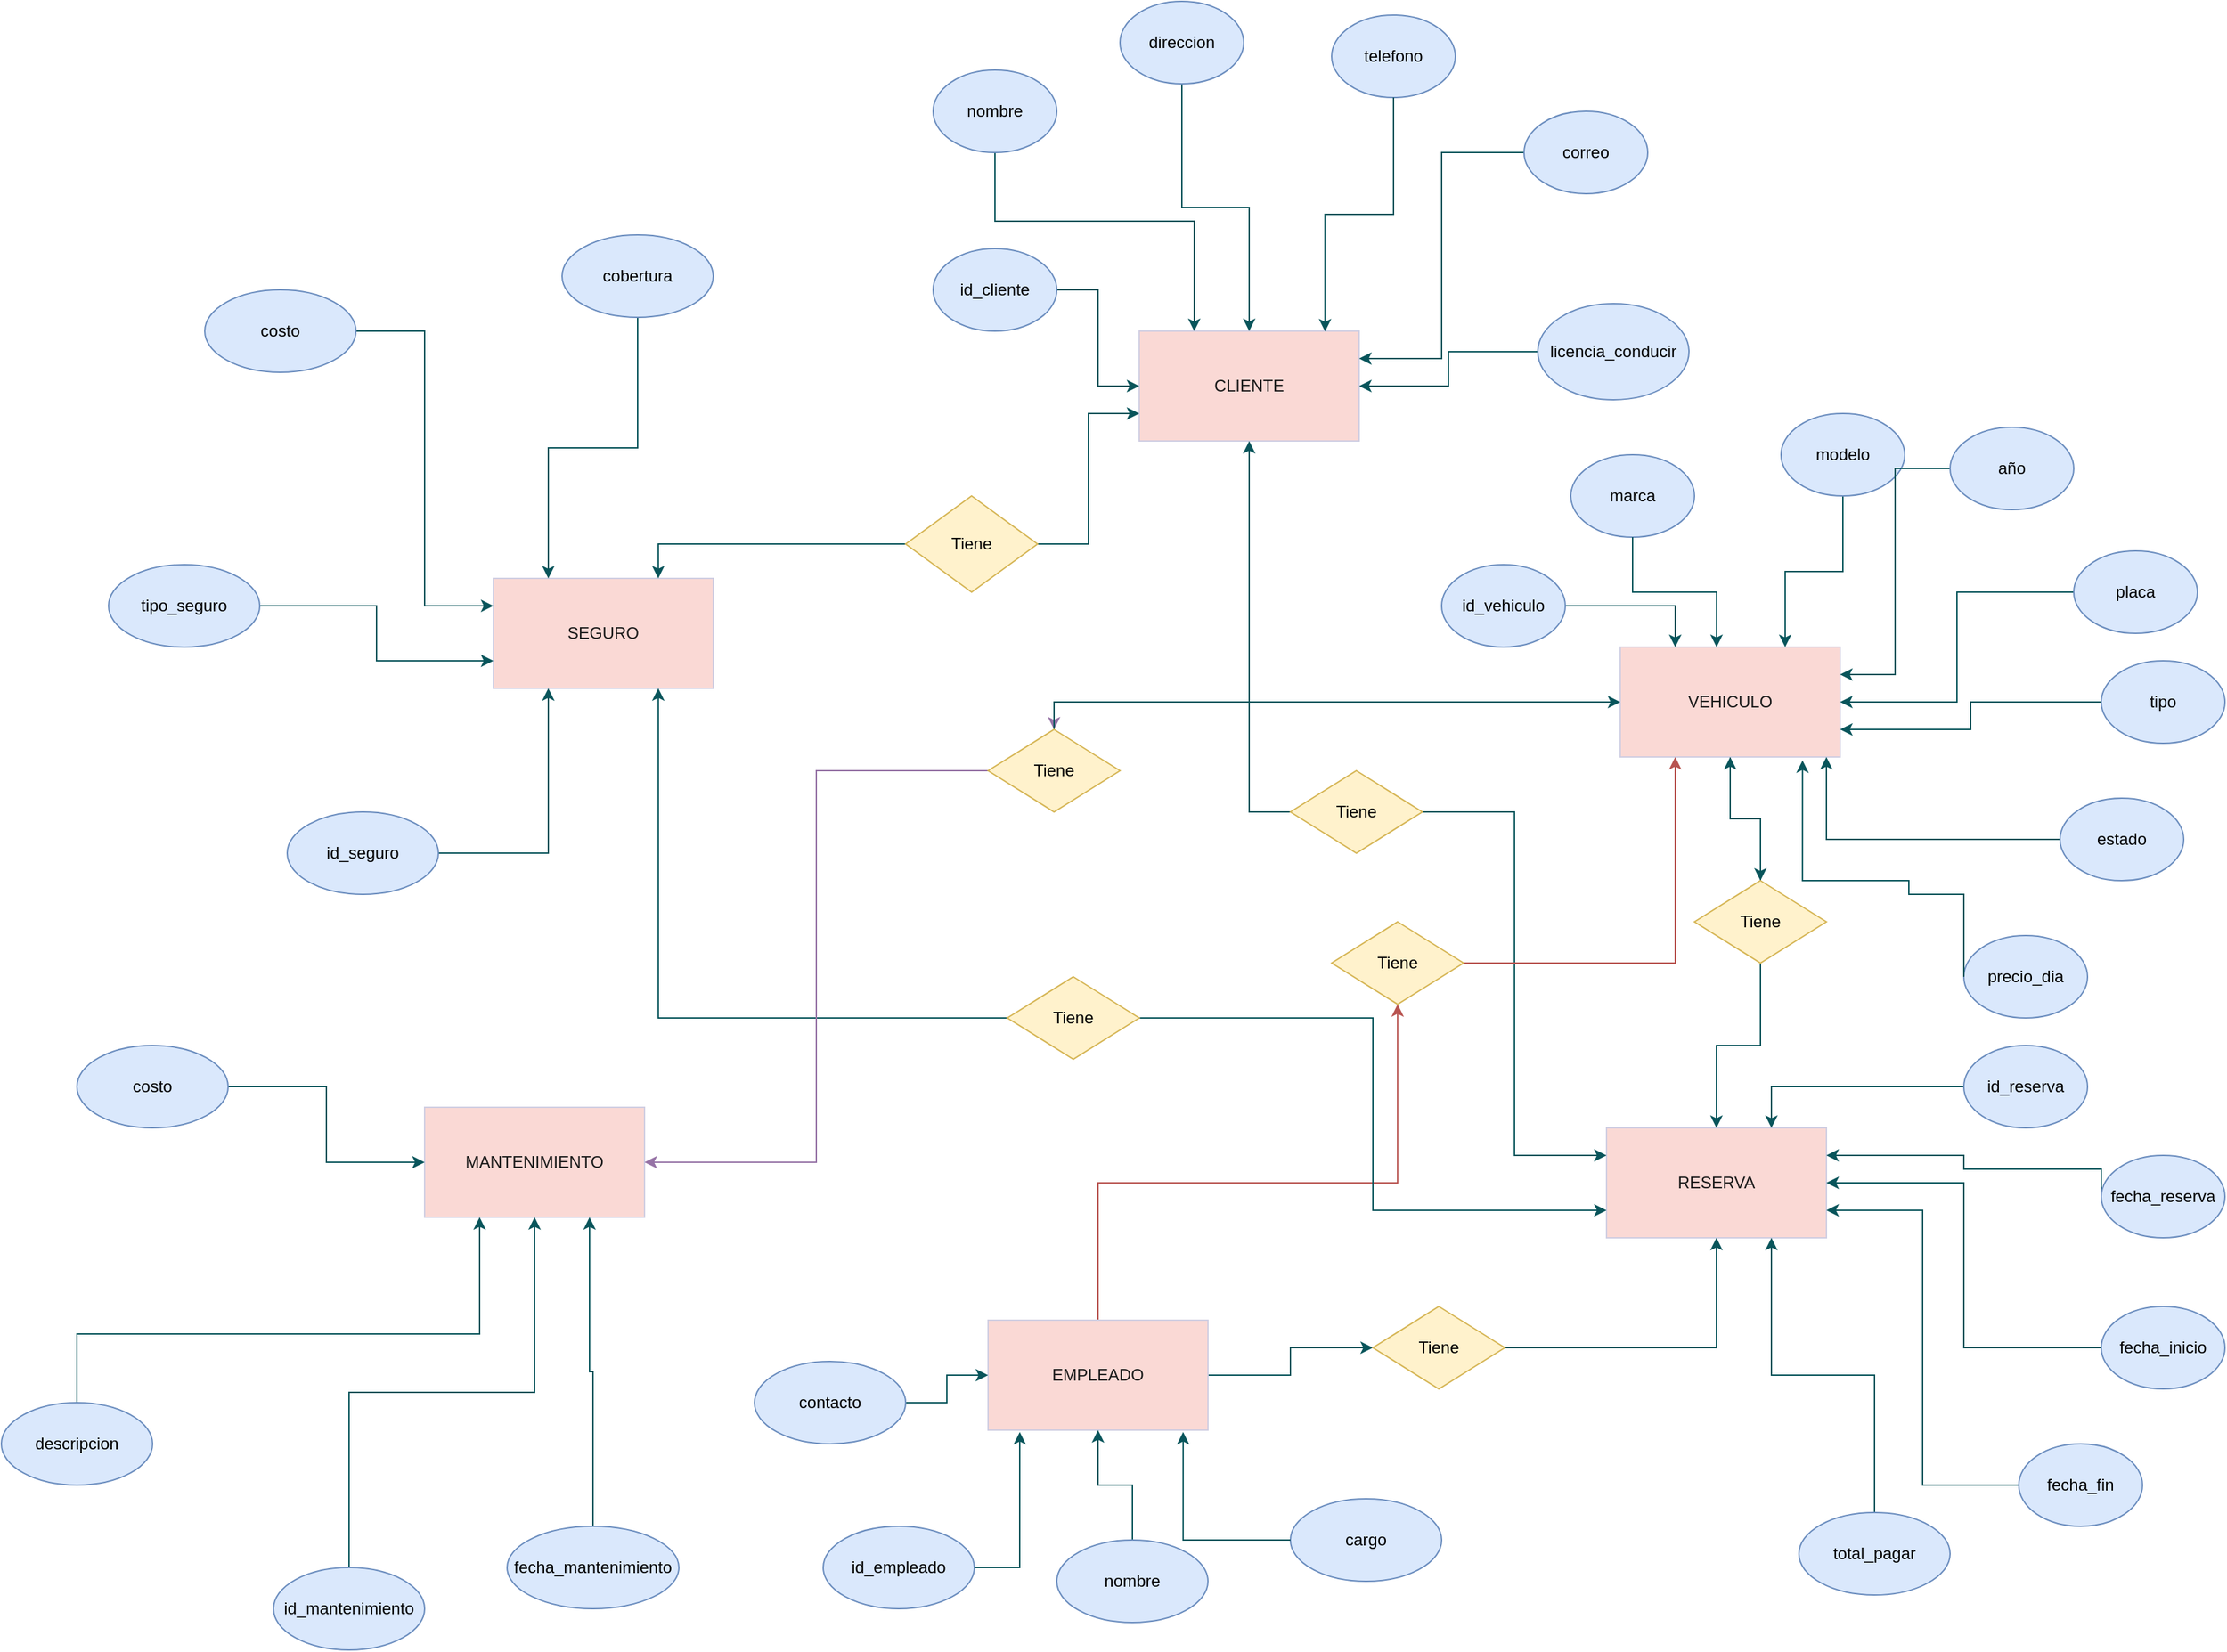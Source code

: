 <mxfile version="28.2.8">
  <diagram name="Página-1" id="NxoZzgf2sWFwEmWWfBLG">
    <mxGraphModel dx="2040" dy="1967" grid="1" gridSize="10" guides="1" tooltips="1" connect="1" arrows="1" fold="1" page="1" pageScale="1" pageWidth="827" pageHeight="1169" math="0" shadow="0">
      <root>
        <mxCell id="0" />
        <mxCell id="1" parent="0" />
        <mxCell id="XtaHxu_qQhTUL05wb6LT-1" value="SEGURO" style="rounded=0;whiteSpace=wrap;html=1;fillColor=#FAD9D5;strokeColor=#D0CEE2;labelBackgroundColor=none;fontColor=#1A1A1A;" parent="1" vertex="1">
          <mxGeometry x="-110" y="160" width="160" height="80" as="geometry" />
        </mxCell>
        <mxCell id="XtaHxu_qQhTUL05wb6LT-2" value="CLIENTE" style="rounded=0;whiteSpace=wrap;html=1;fillColor=#FAD9D5;strokeColor=#D0CEE2;labelBackgroundColor=none;fontColor=#1A1A1A;" parent="1" vertex="1">
          <mxGeometry x="360" y="-20" width="160" height="80" as="geometry" />
        </mxCell>
        <mxCell id="XtaHxu_qQhTUL05wb6LT-3" value="RESERVA" style="rounded=0;whiteSpace=wrap;html=1;fillColor=#FAD9D5;strokeColor=#D0CEE2;labelBackgroundColor=none;fontColor=#1A1A1A;" parent="1" vertex="1">
          <mxGeometry x="700" y="560" width="160" height="80" as="geometry" />
        </mxCell>
        <mxCell id="XtaHxu_qQhTUL05wb6LT-14" style="edgeStyle=orthogonalEdgeStyle;rounded=0;orthogonalLoop=1;jettySize=auto;html=1;entryX=0.5;entryY=0;entryDx=0;entryDy=0;strokeColor=#09555B;fontColor=#1A1A1A;" parent="1" source="XtaHxu_qQhTUL05wb6LT-4" target="XtaHxu_qQhTUL05wb6LT-13" edge="1">
          <mxGeometry relative="1" as="geometry" />
        </mxCell>
        <mxCell id="XtaHxu_qQhTUL05wb6LT-17" style="edgeStyle=orthogonalEdgeStyle;rounded=0;orthogonalLoop=1;jettySize=auto;html=1;entryX=0.5;entryY=0;entryDx=0;entryDy=0;strokeColor=#9673a6;fontColor=#1A1A1A;fillColor=#e1d5e7;" parent="1" source="XtaHxu_qQhTUL05wb6LT-4" target="XtaHxu_qQhTUL05wb6LT-16" edge="1">
          <mxGeometry relative="1" as="geometry" />
        </mxCell>
        <mxCell id="XtaHxu_qQhTUL05wb6LT-4" value="VEHICULO" style="rounded=0;whiteSpace=wrap;html=1;fillColor=#FAD9D5;strokeColor=#D0CEE2;labelBackgroundColor=none;fontColor=#1A1A1A;" parent="1" vertex="1">
          <mxGeometry x="710" y="210" width="160" height="80" as="geometry" />
        </mxCell>
        <mxCell id="XtaHxu_qQhTUL05wb6LT-5" value="MANTENIMIENTO" style="rounded=0;whiteSpace=wrap;html=1;fillColor=#FAD9D5;strokeColor=#D0CEE2;labelBackgroundColor=none;fontColor=#1A1A1A;" parent="1" vertex="1">
          <mxGeometry x="-160" y="545" width="160" height="80" as="geometry" />
        </mxCell>
        <mxCell id="XtaHxu_qQhTUL05wb6LT-20" style="edgeStyle=orthogonalEdgeStyle;rounded=0;orthogonalLoop=1;jettySize=auto;html=1;strokeColor=#09555B;fontColor=#1A1A1A;entryX=0;entryY=0.5;entryDx=0;entryDy=0;" parent="1" source="XtaHxu_qQhTUL05wb6LT-6" target="XtaHxu_qQhTUL05wb6LT-19" edge="1">
          <mxGeometry relative="1" as="geometry">
            <mxPoint x="520" y="710" as="targetPoint" />
          </mxGeometry>
        </mxCell>
        <mxCell id="XtaHxu_qQhTUL05wb6LT-23" style="edgeStyle=orthogonalEdgeStyle;rounded=0;orthogonalLoop=1;jettySize=auto;html=1;entryX=0.5;entryY=1;entryDx=0;entryDy=0;strokeColor=#b85450;fontColor=#1A1A1A;fillColor=#f8cecc;" parent="1" source="XtaHxu_qQhTUL05wb6LT-6" target="XtaHxu_qQhTUL05wb6LT-22" edge="1">
          <mxGeometry relative="1" as="geometry">
            <Array as="points">
              <mxPoint x="330" y="600" />
              <mxPoint x="548" y="600" />
            </Array>
          </mxGeometry>
        </mxCell>
        <mxCell id="XtaHxu_qQhTUL05wb6LT-6" value="EMPLEADO" style="rounded=0;whiteSpace=wrap;html=1;fillColor=#FAD9D5;strokeColor=#D0CEE2;labelBackgroundColor=none;fontColor=#1A1A1A;" parent="1" vertex="1">
          <mxGeometry x="250" y="700" width="160" height="80" as="geometry" />
        </mxCell>
        <mxCell id="XtaHxu_qQhTUL05wb6LT-8" style="edgeStyle=orthogonalEdgeStyle;rounded=0;orthogonalLoop=1;jettySize=auto;html=1;entryX=0.5;entryY=1;entryDx=0;entryDy=0;strokeColor=#09555B;fontColor=#1A1A1A;exitX=0;exitY=0.5;exitDx=0;exitDy=0;" parent="1" source="XtaHxu_qQhTUL05wb6LT-7" target="XtaHxu_qQhTUL05wb6LT-2" edge="1">
          <mxGeometry relative="1" as="geometry">
            <mxPoint x="480" y="130" as="sourcePoint" />
          </mxGeometry>
        </mxCell>
        <mxCell id="XtaHxu_qQhTUL05wb6LT-9" style="edgeStyle=orthogonalEdgeStyle;rounded=0;orthogonalLoop=1;jettySize=auto;html=1;entryX=0;entryY=0.25;entryDx=0;entryDy=0;strokeColor=#09555B;fontColor=#1A1A1A;" parent="1" source="XtaHxu_qQhTUL05wb6LT-7" target="XtaHxu_qQhTUL05wb6LT-3" edge="1">
          <mxGeometry relative="1" as="geometry" />
        </mxCell>
        <mxCell id="XtaHxu_qQhTUL05wb6LT-7" value="Tiene" style="rhombus;whiteSpace=wrap;html=1;strokeColor=#d6b656;fillColor=#fff2cc;rotation=0;" parent="1" vertex="1">
          <mxGeometry x="470" y="300" width="96" height="60" as="geometry" />
        </mxCell>
        <mxCell id="XtaHxu_qQhTUL05wb6LT-11" style="edgeStyle=orthogonalEdgeStyle;rounded=0;orthogonalLoop=1;jettySize=auto;html=1;entryX=0;entryY=0.75;entryDx=0;entryDy=0;strokeColor=#09555B;fontColor=#1A1A1A;" parent="1" source="XtaHxu_qQhTUL05wb6LT-10" target="XtaHxu_qQhTUL05wb6LT-3" edge="1">
          <mxGeometry relative="1" as="geometry" />
        </mxCell>
        <mxCell id="XtaHxu_qQhTUL05wb6LT-12" style="edgeStyle=orthogonalEdgeStyle;rounded=0;orthogonalLoop=1;jettySize=auto;html=1;entryX=0.75;entryY=1;entryDx=0;entryDy=0;strokeColor=#09555B;fontColor=#1A1A1A;" parent="1" source="XtaHxu_qQhTUL05wb6LT-10" target="XtaHxu_qQhTUL05wb6LT-1" edge="1">
          <mxGeometry relative="1" as="geometry" />
        </mxCell>
        <mxCell id="XtaHxu_qQhTUL05wb6LT-10" value="Tiene" style="rhombus;whiteSpace=wrap;html=1;strokeColor=#d6b656;fillColor=#fff2cc;rotation=0;" parent="1" vertex="1">
          <mxGeometry x="264" y="450" width="96" height="60" as="geometry" />
        </mxCell>
        <mxCell id="XtaHxu_qQhTUL05wb6LT-15" style="edgeStyle=orthogonalEdgeStyle;rounded=0;orthogonalLoop=1;jettySize=auto;html=1;entryX=0.5;entryY=0;entryDx=0;entryDy=0;strokeColor=#09555B;fontColor=#1A1A1A;" parent="1" source="XtaHxu_qQhTUL05wb6LT-13" target="XtaHxu_qQhTUL05wb6LT-3" edge="1">
          <mxGeometry relative="1" as="geometry" />
        </mxCell>
        <mxCell id="XtaHxu_qQhTUL05wb6LT-28" style="edgeStyle=orthogonalEdgeStyle;rounded=0;orthogonalLoop=1;jettySize=auto;html=1;entryX=0.5;entryY=1;entryDx=0;entryDy=0;strokeColor=#09555B;fontColor=#1A1A1A;" parent="1" source="XtaHxu_qQhTUL05wb6LT-13" target="XtaHxu_qQhTUL05wb6LT-4" edge="1">
          <mxGeometry relative="1" as="geometry" />
        </mxCell>
        <mxCell id="XtaHxu_qQhTUL05wb6LT-13" value="Tiene" style="rhombus;whiteSpace=wrap;html=1;strokeColor=#d6b656;fillColor=#fff2cc;rotation=0;" parent="1" vertex="1">
          <mxGeometry x="764" y="380" width="96" height="60" as="geometry" />
        </mxCell>
        <mxCell id="XtaHxu_qQhTUL05wb6LT-18" style="edgeStyle=orthogonalEdgeStyle;rounded=0;orthogonalLoop=1;jettySize=auto;html=1;entryX=1;entryY=0.5;entryDx=0;entryDy=0;strokeColor=#9673a6;fontColor=#1A1A1A;fillColor=#e1d5e7;" parent="1" source="XtaHxu_qQhTUL05wb6LT-16" target="XtaHxu_qQhTUL05wb6LT-5" edge="1">
          <mxGeometry relative="1" as="geometry" />
        </mxCell>
        <mxCell id="XtaHxu_qQhTUL05wb6LT-29" style="edgeStyle=orthogonalEdgeStyle;rounded=0;orthogonalLoop=1;jettySize=auto;html=1;entryX=0;entryY=0.5;entryDx=0;entryDy=0;strokeColor=#09555B;fontColor=#1A1A1A;" parent="1" source="XtaHxu_qQhTUL05wb6LT-16" target="XtaHxu_qQhTUL05wb6LT-4" edge="1">
          <mxGeometry relative="1" as="geometry">
            <Array as="points">
              <mxPoint x="298" y="250" />
            </Array>
          </mxGeometry>
        </mxCell>
        <mxCell id="XtaHxu_qQhTUL05wb6LT-16" value="Tiene" style="rhombus;whiteSpace=wrap;html=1;strokeColor=#d6b656;fillColor=#fff2cc;rotation=0;" parent="1" vertex="1">
          <mxGeometry x="250" y="270" width="96" height="60" as="geometry" />
        </mxCell>
        <mxCell id="XtaHxu_qQhTUL05wb6LT-21" style="edgeStyle=orthogonalEdgeStyle;rounded=0;orthogonalLoop=1;jettySize=auto;html=1;entryX=0.5;entryY=1;entryDx=0;entryDy=0;strokeColor=#09555B;fontColor=#1A1A1A;" parent="1" source="XtaHxu_qQhTUL05wb6LT-19" target="XtaHxu_qQhTUL05wb6LT-3" edge="1">
          <mxGeometry relative="1" as="geometry" />
        </mxCell>
        <mxCell id="XtaHxu_qQhTUL05wb6LT-19" value="Tiene" style="rhombus;whiteSpace=wrap;html=1;strokeColor=#d6b656;fillColor=#fff2cc;rotation=0;" parent="1" vertex="1">
          <mxGeometry x="530" y="690" width="96" height="60" as="geometry" />
        </mxCell>
        <mxCell id="XtaHxu_qQhTUL05wb6LT-24" style="edgeStyle=orthogonalEdgeStyle;rounded=0;orthogonalLoop=1;jettySize=auto;html=1;entryX=0.25;entryY=1;entryDx=0;entryDy=0;strokeColor=#b85450;fontColor=#1A1A1A;fillColor=#f8cecc;" parent="1" source="XtaHxu_qQhTUL05wb6LT-22" target="XtaHxu_qQhTUL05wb6LT-4" edge="1">
          <mxGeometry relative="1" as="geometry" />
        </mxCell>
        <mxCell id="XtaHxu_qQhTUL05wb6LT-22" value="Tiene" style="rhombus;whiteSpace=wrap;html=1;strokeColor=#d6b656;fillColor=#fff2cc;rotation=0;" parent="1" vertex="1">
          <mxGeometry x="500" y="410" width="96" height="60" as="geometry" />
        </mxCell>
        <mxCell id="XtaHxu_qQhTUL05wb6LT-26" style="edgeStyle=orthogonalEdgeStyle;rounded=0;orthogonalLoop=1;jettySize=auto;html=1;entryX=0;entryY=0.75;entryDx=0;entryDy=0;strokeColor=#09555B;fontColor=#1A1A1A;" parent="1" source="XtaHxu_qQhTUL05wb6LT-25" target="XtaHxu_qQhTUL05wb6LT-2" edge="1">
          <mxGeometry relative="1" as="geometry" />
        </mxCell>
        <mxCell id="XtaHxu_qQhTUL05wb6LT-27" style="edgeStyle=orthogonalEdgeStyle;rounded=0;orthogonalLoop=1;jettySize=auto;html=1;entryX=0.75;entryY=0;entryDx=0;entryDy=0;strokeColor=#09555B;fontColor=#1A1A1A;" parent="1" source="XtaHxu_qQhTUL05wb6LT-25" target="XtaHxu_qQhTUL05wb6LT-1" edge="1">
          <mxGeometry relative="1" as="geometry" />
        </mxCell>
        <mxCell id="XtaHxu_qQhTUL05wb6LT-25" value="Tiene" style="rhombus;whiteSpace=wrap;html=1;strokeColor=#d6b656;fillColor=#fff2cc;rotation=0;" parent="1" vertex="1">
          <mxGeometry x="190" y="100" width="96" height="70" as="geometry" />
        </mxCell>
        <mxCell id="XtaHxu_qQhTUL05wb6LT-37" style="edgeStyle=orthogonalEdgeStyle;rounded=0;orthogonalLoop=1;jettySize=auto;html=1;entryX=1;entryY=0.5;entryDx=0;entryDy=0;strokeColor=#09555B;fontColor=#1A1A1A;" parent="1" source="XtaHxu_qQhTUL05wb6LT-30" target="XtaHxu_qQhTUL05wb6LT-2" edge="1">
          <mxGeometry relative="1" as="geometry" />
        </mxCell>
        <mxCell id="XtaHxu_qQhTUL05wb6LT-30" value="licencia_conducir" style="ellipse;whiteSpace=wrap;html=1;strokeColor=#6c8ebf;fillColor=#dae8fc;" parent="1" vertex="1">
          <mxGeometry x="650" y="-40" width="110" height="70" as="geometry" />
        </mxCell>
        <mxCell id="XtaHxu_qQhTUL05wb6LT-38" style="edgeStyle=orthogonalEdgeStyle;rounded=0;orthogonalLoop=1;jettySize=auto;html=1;entryX=1;entryY=0.25;entryDx=0;entryDy=0;strokeColor=#09555B;fontColor=#1A1A1A;" parent="1" source="XtaHxu_qQhTUL05wb6LT-31" target="XtaHxu_qQhTUL05wb6LT-2" edge="1">
          <mxGeometry relative="1" as="geometry" />
        </mxCell>
        <mxCell id="XtaHxu_qQhTUL05wb6LT-31" value="correo" style="ellipse;whiteSpace=wrap;html=1;strokeColor=#6c8ebf;fillColor=#dae8fc;" parent="1" vertex="1">
          <mxGeometry x="640" y="-180" width="90" height="60" as="geometry" />
        </mxCell>
        <mxCell id="XtaHxu_qQhTUL05wb6LT-42" style="edgeStyle=orthogonalEdgeStyle;rounded=0;orthogonalLoop=1;jettySize=auto;html=1;entryX=0;entryY=0.5;entryDx=0;entryDy=0;strokeColor=#09555B;fontColor=#1A1A1A;" parent="1" source="XtaHxu_qQhTUL05wb6LT-32" target="XtaHxu_qQhTUL05wb6LT-2" edge="1">
          <mxGeometry relative="1" as="geometry" />
        </mxCell>
        <mxCell id="XtaHxu_qQhTUL05wb6LT-32" value="id_cliente" style="ellipse;whiteSpace=wrap;html=1;strokeColor=#6c8ebf;fillColor=#dae8fc;" parent="1" vertex="1">
          <mxGeometry x="210" y="-80" width="90" height="60" as="geometry" />
        </mxCell>
        <mxCell id="XtaHxu_qQhTUL05wb6LT-33" value="telefono" style="ellipse;whiteSpace=wrap;html=1;strokeColor=#6c8ebf;fillColor=#dae8fc;" parent="1" vertex="1">
          <mxGeometry x="500" y="-250" width="90" height="60" as="geometry" />
        </mxCell>
        <mxCell id="XtaHxu_qQhTUL05wb6LT-41" style="edgeStyle=orthogonalEdgeStyle;rounded=0;orthogonalLoop=1;jettySize=auto;html=1;entryX=0.25;entryY=0;entryDx=0;entryDy=0;strokeColor=#09555B;fontColor=#1A1A1A;" parent="1" source="XtaHxu_qQhTUL05wb6LT-34" target="XtaHxu_qQhTUL05wb6LT-2" edge="1">
          <mxGeometry relative="1" as="geometry">
            <Array as="points">
              <mxPoint x="255" y="-100" />
              <mxPoint x="400" y="-100" />
            </Array>
          </mxGeometry>
        </mxCell>
        <mxCell id="XtaHxu_qQhTUL05wb6LT-34" value="nombre" style="ellipse;whiteSpace=wrap;html=1;strokeColor=#6c8ebf;fillColor=#dae8fc;" parent="1" vertex="1">
          <mxGeometry x="210" y="-210" width="90" height="60" as="geometry" />
        </mxCell>
        <mxCell id="XtaHxu_qQhTUL05wb6LT-40" style="edgeStyle=orthogonalEdgeStyle;rounded=0;orthogonalLoop=1;jettySize=auto;html=1;entryX=0.5;entryY=0;entryDx=0;entryDy=0;strokeColor=#09555B;fontColor=#1A1A1A;" parent="1" source="XtaHxu_qQhTUL05wb6LT-35" target="XtaHxu_qQhTUL05wb6LT-2" edge="1">
          <mxGeometry relative="1" as="geometry" />
        </mxCell>
        <mxCell id="XtaHxu_qQhTUL05wb6LT-35" value="direccion" style="ellipse;whiteSpace=wrap;html=1;strokeColor=#6c8ebf;fillColor=#dae8fc;" parent="1" vertex="1">
          <mxGeometry x="346" y="-260" width="90" height="60" as="geometry" />
        </mxCell>
        <mxCell id="XtaHxu_qQhTUL05wb6LT-50" style="edgeStyle=orthogonalEdgeStyle;rounded=0;orthogonalLoop=1;jettySize=auto;html=1;entryX=0.25;entryY=0;entryDx=0;entryDy=0;strokeColor=#09555B;fontColor=#1A1A1A;" parent="1" source="XtaHxu_qQhTUL05wb6LT-36" target="XtaHxu_qQhTUL05wb6LT-4" edge="1">
          <mxGeometry relative="1" as="geometry" />
        </mxCell>
        <mxCell id="XtaHxu_qQhTUL05wb6LT-36" value="id_vehiculo" style="ellipse;whiteSpace=wrap;html=1;strokeColor=#6c8ebf;fillColor=#dae8fc;" parent="1" vertex="1">
          <mxGeometry x="580" y="150" width="90" height="60" as="geometry" />
        </mxCell>
        <mxCell id="XtaHxu_qQhTUL05wb6LT-39" style="edgeStyle=orthogonalEdgeStyle;rounded=0;orthogonalLoop=1;jettySize=auto;html=1;entryX=0.845;entryY=0.003;entryDx=0;entryDy=0;entryPerimeter=0;strokeColor=#09555B;fontColor=#1A1A1A;" parent="1" source="XtaHxu_qQhTUL05wb6LT-33" target="XtaHxu_qQhTUL05wb6LT-2" edge="1">
          <mxGeometry relative="1" as="geometry" />
        </mxCell>
        <mxCell id="XtaHxu_qQhTUL05wb6LT-43" value="marca" style="ellipse;whiteSpace=wrap;html=1;strokeColor=#6c8ebf;fillColor=#dae8fc;" parent="1" vertex="1">
          <mxGeometry x="674" y="70" width="90" height="60" as="geometry" />
        </mxCell>
        <mxCell id="XtaHxu_qQhTUL05wb6LT-52" style="edgeStyle=orthogonalEdgeStyle;rounded=0;orthogonalLoop=1;jettySize=auto;html=1;entryX=0.75;entryY=0;entryDx=0;entryDy=0;strokeColor=#09555B;fontColor=#1A1A1A;" parent="1" source="XtaHxu_qQhTUL05wb6LT-44" target="XtaHxu_qQhTUL05wb6LT-4" edge="1">
          <mxGeometry relative="1" as="geometry" />
        </mxCell>
        <mxCell id="XtaHxu_qQhTUL05wb6LT-44" value="modelo" style="ellipse;whiteSpace=wrap;html=1;strokeColor=#6c8ebf;fillColor=#dae8fc;" parent="1" vertex="1">
          <mxGeometry x="827" y="40" width="90" height="60" as="geometry" />
        </mxCell>
        <mxCell id="XtaHxu_qQhTUL05wb6LT-53" style="edgeStyle=orthogonalEdgeStyle;rounded=0;orthogonalLoop=1;jettySize=auto;html=1;entryX=1;entryY=0.25;entryDx=0;entryDy=0;strokeColor=#09555B;fontColor=#1A1A1A;" parent="1" source="XtaHxu_qQhTUL05wb6LT-45" target="XtaHxu_qQhTUL05wb6LT-4" edge="1">
          <mxGeometry relative="1" as="geometry" />
        </mxCell>
        <mxCell id="XtaHxu_qQhTUL05wb6LT-45" value="año" style="ellipse;whiteSpace=wrap;html=1;strokeColor=#6c8ebf;fillColor=#dae8fc;" parent="1" vertex="1">
          <mxGeometry x="950" y="50" width="90" height="60" as="geometry" />
        </mxCell>
        <mxCell id="XtaHxu_qQhTUL05wb6LT-54" style="edgeStyle=orthogonalEdgeStyle;rounded=0;orthogonalLoop=1;jettySize=auto;html=1;entryX=1;entryY=0.5;entryDx=0;entryDy=0;strokeColor=#09555B;fontColor=#1A1A1A;" parent="1" source="XtaHxu_qQhTUL05wb6LT-46" target="XtaHxu_qQhTUL05wb6LT-4" edge="1">
          <mxGeometry relative="1" as="geometry" />
        </mxCell>
        <mxCell id="XtaHxu_qQhTUL05wb6LT-46" value="placa" style="ellipse;whiteSpace=wrap;html=1;strokeColor=#6c8ebf;fillColor=#dae8fc;" parent="1" vertex="1">
          <mxGeometry x="1040" y="140" width="90" height="60" as="geometry" />
        </mxCell>
        <mxCell id="XtaHxu_qQhTUL05wb6LT-55" style="edgeStyle=orthogonalEdgeStyle;rounded=0;orthogonalLoop=1;jettySize=auto;html=1;entryX=1;entryY=0.75;entryDx=0;entryDy=0;strokeColor=#09555B;fontColor=#1A1A1A;" parent="1" source="XtaHxu_qQhTUL05wb6LT-47" target="XtaHxu_qQhTUL05wb6LT-4" edge="1">
          <mxGeometry relative="1" as="geometry" />
        </mxCell>
        <mxCell id="XtaHxu_qQhTUL05wb6LT-47" value="tipo" style="ellipse;whiteSpace=wrap;html=1;strokeColor=#6c8ebf;fillColor=#dae8fc;" parent="1" vertex="1">
          <mxGeometry x="1060" y="220" width="90" height="60" as="geometry" />
        </mxCell>
        <mxCell id="XtaHxu_qQhTUL05wb6LT-56" style="edgeStyle=orthogonalEdgeStyle;rounded=0;orthogonalLoop=1;jettySize=auto;html=1;strokeColor=#09555B;fontColor=#1A1A1A;" parent="1" source="XtaHxu_qQhTUL05wb6LT-48" edge="1">
          <mxGeometry relative="1" as="geometry">
            <mxPoint x="860" y="290" as="targetPoint" />
            <Array as="points">
              <mxPoint x="860" y="350" />
              <mxPoint x="860" y="290" />
            </Array>
          </mxGeometry>
        </mxCell>
        <mxCell id="XtaHxu_qQhTUL05wb6LT-48" value="estado" style="ellipse;whiteSpace=wrap;html=1;strokeColor=#6c8ebf;fillColor=#dae8fc;" parent="1" vertex="1">
          <mxGeometry x="1030" y="320" width="90" height="60" as="geometry" />
        </mxCell>
        <mxCell id="XtaHxu_qQhTUL05wb6LT-49" value="precio_dia" style="ellipse;whiteSpace=wrap;html=1;strokeColor=#6c8ebf;fillColor=#dae8fc;" parent="1" vertex="1">
          <mxGeometry x="960" y="420" width="90" height="60" as="geometry" />
        </mxCell>
        <mxCell id="XtaHxu_qQhTUL05wb6LT-51" style="edgeStyle=orthogonalEdgeStyle;rounded=0;orthogonalLoop=1;jettySize=auto;html=1;entryX=0.438;entryY=0;entryDx=0;entryDy=0;entryPerimeter=0;strokeColor=#09555B;fontColor=#1A1A1A;" parent="1" source="XtaHxu_qQhTUL05wb6LT-43" target="XtaHxu_qQhTUL05wb6LT-4" edge="1">
          <mxGeometry relative="1" as="geometry" />
        </mxCell>
        <mxCell id="XtaHxu_qQhTUL05wb6LT-57" style="edgeStyle=orthogonalEdgeStyle;rounded=0;orthogonalLoop=1;jettySize=auto;html=1;entryX=0.829;entryY=1.031;entryDx=0;entryDy=0;entryPerimeter=0;strokeColor=#09555B;fontColor=#1A1A1A;exitX=0;exitY=0.5;exitDx=0;exitDy=0;" parent="1" source="XtaHxu_qQhTUL05wb6LT-49" target="XtaHxu_qQhTUL05wb6LT-4" edge="1">
          <mxGeometry relative="1" as="geometry">
            <mxPoint x="890" y="390" as="sourcePoint" />
            <Array as="points">
              <mxPoint x="960" y="390" />
              <mxPoint x="920" y="390" />
              <mxPoint x="920" y="380" />
              <mxPoint x="843" y="380" />
            </Array>
          </mxGeometry>
        </mxCell>
        <mxCell id="XtaHxu_qQhTUL05wb6LT-67" style="edgeStyle=orthogonalEdgeStyle;rounded=0;orthogonalLoop=1;jettySize=auto;html=1;entryX=0.75;entryY=0;entryDx=0;entryDy=0;strokeColor=#09555B;fontColor=#1A1A1A;" parent="1" source="XtaHxu_qQhTUL05wb6LT-58" target="XtaHxu_qQhTUL05wb6LT-3" edge="1">
          <mxGeometry relative="1" as="geometry" />
        </mxCell>
        <mxCell id="XtaHxu_qQhTUL05wb6LT-58" value="id_reserva" style="ellipse;whiteSpace=wrap;html=1;strokeColor=#6c8ebf;fillColor=#dae8fc;" parent="1" vertex="1">
          <mxGeometry x="960" y="500" width="90" height="60" as="geometry" />
        </mxCell>
        <mxCell id="XtaHxu_qQhTUL05wb6LT-66" style="edgeStyle=orthogonalEdgeStyle;rounded=0;orthogonalLoop=1;jettySize=auto;html=1;entryX=1;entryY=0.25;entryDx=0;entryDy=0;strokeColor=#09555B;fontColor=#1A1A1A;exitX=0;exitY=0.5;exitDx=0;exitDy=0;" parent="1" source="XtaHxu_qQhTUL05wb6LT-59" target="XtaHxu_qQhTUL05wb6LT-3" edge="1">
          <mxGeometry relative="1" as="geometry">
            <Array as="points">
              <mxPoint x="1060" y="590" />
              <mxPoint x="960" y="590" />
              <mxPoint x="960" y="580" />
            </Array>
          </mxGeometry>
        </mxCell>
        <mxCell id="XtaHxu_qQhTUL05wb6LT-59" value="fecha_reserva" style="ellipse;whiteSpace=wrap;html=1;strokeColor=#6c8ebf;fillColor=#dae8fc;" parent="1" vertex="1">
          <mxGeometry x="1060" y="580" width="90" height="60" as="geometry" />
        </mxCell>
        <mxCell id="XtaHxu_qQhTUL05wb6LT-65" style="edgeStyle=orthogonalEdgeStyle;rounded=0;orthogonalLoop=1;jettySize=auto;html=1;entryX=1;entryY=0.5;entryDx=0;entryDy=0;strokeColor=#09555B;fontColor=#1A1A1A;" parent="1" source="XtaHxu_qQhTUL05wb6LT-60" target="XtaHxu_qQhTUL05wb6LT-3" edge="1">
          <mxGeometry relative="1" as="geometry" />
        </mxCell>
        <mxCell id="XtaHxu_qQhTUL05wb6LT-60" value="fecha_inicio" style="ellipse;whiteSpace=wrap;html=1;strokeColor=#6c8ebf;fillColor=#dae8fc;" parent="1" vertex="1">
          <mxGeometry x="1060" y="690" width="90" height="60" as="geometry" />
        </mxCell>
        <mxCell id="XtaHxu_qQhTUL05wb6LT-64" style="edgeStyle=orthogonalEdgeStyle;rounded=0;orthogonalLoop=1;jettySize=auto;html=1;entryX=1;entryY=0.75;entryDx=0;entryDy=0;strokeColor=#09555B;fontColor=#1A1A1A;" parent="1" source="XtaHxu_qQhTUL05wb6LT-61" target="XtaHxu_qQhTUL05wb6LT-3" edge="1">
          <mxGeometry relative="1" as="geometry" />
        </mxCell>
        <mxCell id="XtaHxu_qQhTUL05wb6LT-61" value="fecha_fin" style="ellipse;whiteSpace=wrap;html=1;strokeColor=#6c8ebf;fillColor=#dae8fc;" parent="1" vertex="1">
          <mxGeometry x="1000" y="790" width="90" height="60" as="geometry" />
        </mxCell>
        <mxCell id="XtaHxu_qQhTUL05wb6LT-63" style="edgeStyle=orthogonalEdgeStyle;rounded=0;orthogonalLoop=1;jettySize=auto;html=1;entryX=0.75;entryY=1;entryDx=0;entryDy=0;strokeColor=#09555B;fontColor=#1A1A1A;" parent="1" source="XtaHxu_qQhTUL05wb6LT-62" target="XtaHxu_qQhTUL05wb6LT-3" edge="1">
          <mxGeometry relative="1" as="geometry" />
        </mxCell>
        <mxCell id="XtaHxu_qQhTUL05wb6LT-62" value="total_pagar" style="ellipse;whiteSpace=wrap;html=1;strokeColor=#6c8ebf;fillColor=#dae8fc;" parent="1" vertex="1">
          <mxGeometry x="840" y="840" width="110" height="60" as="geometry" />
        </mxCell>
        <mxCell id="XtaHxu_qQhTUL05wb6LT-68" value="cargo" style="ellipse;whiteSpace=wrap;html=1;strokeColor=#6c8ebf;fillColor=#dae8fc;" parent="1" vertex="1">
          <mxGeometry x="470" y="830" width="110" height="60" as="geometry" />
        </mxCell>
        <mxCell id="XtaHxu_qQhTUL05wb6LT-69" value="id_empleado" style="ellipse;whiteSpace=wrap;html=1;strokeColor=#6c8ebf;fillColor=#dae8fc;" parent="1" vertex="1">
          <mxGeometry x="130" y="850" width="110" height="60" as="geometry" />
        </mxCell>
        <mxCell id="XtaHxu_qQhTUL05wb6LT-76" style="edgeStyle=orthogonalEdgeStyle;rounded=0;orthogonalLoop=1;jettySize=auto;html=1;entryX=0;entryY=0.5;entryDx=0;entryDy=0;strokeColor=#09555B;fontColor=#1A1A1A;" parent="1" source="XtaHxu_qQhTUL05wb6LT-70" target="XtaHxu_qQhTUL05wb6LT-6" edge="1">
          <mxGeometry relative="1" as="geometry" />
        </mxCell>
        <mxCell id="XtaHxu_qQhTUL05wb6LT-70" value="contacto" style="ellipse;whiteSpace=wrap;html=1;strokeColor=#6c8ebf;fillColor=#dae8fc;" parent="1" vertex="1">
          <mxGeometry x="80" y="730" width="110" height="60" as="geometry" />
        </mxCell>
        <mxCell id="XtaHxu_qQhTUL05wb6LT-85" style="edgeStyle=orthogonalEdgeStyle;rounded=0;orthogonalLoop=1;jettySize=auto;html=1;entryX=0.25;entryY=0;entryDx=0;entryDy=0;strokeColor=#09555B;fontColor=#1A1A1A;" parent="1" source="XtaHxu_qQhTUL05wb6LT-71" target="XtaHxu_qQhTUL05wb6LT-1" edge="1">
          <mxGeometry relative="1" as="geometry" />
        </mxCell>
        <mxCell id="XtaHxu_qQhTUL05wb6LT-71" value="cobertura" style="ellipse;whiteSpace=wrap;html=1;strokeColor=#6c8ebf;fillColor=#dae8fc;" parent="1" vertex="1">
          <mxGeometry x="-60" y="-90" width="110" height="60" as="geometry" />
        </mxCell>
        <mxCell id="XtaHxu_qQhTUL05wb6LT-74" style="edgeStyle=orthogonalEdgeStyle;rounded=0;orthogonalLoop=1;jettySize=auto;html=1;entryX=0.5;entryY=1;entryDx=0;entryDy=0;strokeColor=#09555B;fontColor=#1A1A1A;" parent="1" source="XtaHxu_qQhTUL05wb6LT-72" target="XtaHxu_qQhTUL05wb6LT-6" edge="1">
          <mxGeometry relative="1" as="geometry" />
        </mxCell>
        <mxCell id="XtaHxu_qQhTUL05wb6LT-72" value="nombre" style="ellipse;whiteSpace=wrap;html=1;strokeColor=#6c8ebf;fillColor=#dae8fc;" parent="1" vertex="1">
          <mxGeometry x="300" y="860" width="110" height="60" as="geometry" />
        </mxCell>
        <mxCell id="XtaHxu_qQhTUL05wb6LT-73" style="edgeStyle=orthogonalEdgeStyle;rounded=0;orthogonalLoop=1;jettySize=auto;html=1;entryX=0.887;entryY=1.017;entryDx=0;entryDy=0;entryPerimeter=0;strokeColor=#09555B;fontColor=#1A1A1A;" parent="1" source="XtaHxu_qQhTUL05wb6LT-68" target="XtaHxu_qQhTUL05wb6LT-6" edge="1">
          <mxGeometry relative="1" as="geometry" />
        </mxCell>
        <mxCell id="XtaHxu_qQhTUL05wb6LT-75" style="edgeStyle=orthogonalEdgeStyle;rounded=0;orthogonalLoop=1;jettySize=auto;html=1;entryX=0.144;entryY=1.017;entryDx=0;entryDy=0;entryPerimeter=0;strokeColor=#09555B;fontColor=#1A1A1A;" parent="1" source="XtaHxu_qQhTUL05wb6LT-69" target="XtaHxu_qQhTUL05wb6LT-6" edge="1">
          <mxGeometry relative="1" as="geometry" />
        </mxCell>
        <mxCell id="XtaHxu_qQhTUL05wb6LT-92" style="edgeStyle=orthogonalEdgeStyle;rounded=0;orthogonalLoop=1;jettySize=auto;html=1;entryX=0.75;entryY=1;entryDx=0;entryDy=0;strokeColor=#09555B;fontColor=#1A1A1A;" parent="1" source="XtaHxu_qQhTUL05wb6LT-77" target="XtaHxu_qQhTUL05wb6LT-5" edge="1">
          <mxGeometry relative="1" as="geometry" />
        </mxCell>
        <mxCell id="XtaHxu_qQhTUL05wb6LT-77" value="fecha_mantenimiento" style="ellipse;whiteSpace=wrap;html=1;strokeColor=#6c8ebf;fillColor=#dae8fc;" parent="1" vertex="1">
          <mxGeometry x="-100" y="850" width="125" height="60" as="geometry" />
        </mxCell>
        <mxCell id="XtaHxu_qQhTUL05wb6LT-91" style="edgeStyle=orthogonalEdgeStyle;rounded=0;orthogonalLoop=1;jettySize=auto;html=1;strokeColor=#09555B;fontColor=#1A1A1A;" parent="1" source="XtaHxu_qQhTUL05wb6LT-78" target="XtaHxu_qQhTUL05wb6LT-5" edge="1">
          <mxGeometry relative="1" as="geometry" />
        </mxCell>
        <mxCell id="XtaHxu_qQhTUL05wb6LT-78" value="id_mantenimiento" style="ellipse;whiteSpace=wrap;html=1;strokeColor=#6c8ebf;fillColor=#dae8fc;" parent="1" vertex="1">
          <mxGeometry x="-270" y="880" width="110" height="60" as="geometry" />
        </mxCell>
        <mxCell id="XtaHxu_qQhTUL05wb6LT-90" style="edgeStyle=orthogonalEdgeStyle;rounded=0;orthogonalLoop=1;jettySize=auto;html=1;entryX=0.25;entryY=1;entryDx=0;entryDy=0;strokeColor=#09555B;fontColor=#1A1A1A;" parent="1" source="XtaHxu_qQhTUL05wb6LT-79" target="XtaHxu_qQhTUL05wb6LT-5" edge="1">
          <mxGeometry relative="1" as="geometry">
            <Array as="points">
              <mxPoint x="-413" y="710" />
              <mxPoint x="-120" y="710" />
            </Array>
          </mxGeometry>
        </mxCell>
        <mxCell id="XtaHxu_qQhTUL05wb6LT-79" value="descripcion" style="ellipse;whiteSpace=wrap;html=1;strokeColor=#6c8ebf;fillColor=#dae8fc;" parent="1" vertex="1">
          <mxGeometry x="-468" y="760" width="110" height="60" as="geometry" />
        </mxCell>
        <mxCell id="XtaHxu_qQhTUL05wb6LT-89" style="edgeStyle=orthogonalEdgeStyle;rounded=0;orthogonalLoop=1;jettySize=auto;html=1;entryX=0;entryY=0.5;entryDx=0;entryDy=0;strokeColor=#09555B;fontColor=#1A1A1A;" parent="1" source="XtaHxu_qQhTUL05wb6LT-80" target="XtaHxu_qQhTUL05wb6LT-5" edge="1">
          <mxGeometry relative="1" as="geometry" />
        </mxCell>
        <mxCell id="XtaHxu_qQhTUL05wb6LT-80" value="costo" style="ellipse;whiteSpace=wrap;html=1;strokeColor=#6c8ebf;fillColor=#dae8fc;" parent="1" vertex="1">
          <mxGeometry x="-413" y="500" width="110" height="60" as="geometry" />
        </mxCell>
        <mxCell id="XtaHxu_qQhTUL05wb6LT-86" style="edgeStyle=orthogonalEdgeStyle;rounded=0;orthogonalLoop=1;jettySize=auto;html=1;entryX=0;entryY=0.25;entryDx=0;entryDy=0;strokeColor=#09555B;fontColor=#1A1A1A;" parent="1" source="XtaHxu_qQhTUL05wb6LT-82" target="XtaHxu_qQhTUL05wb6LT-1" edge="1">
          <mxGeometry relative="1" as="geometry" />
        </mxCell>
        <mxCell id="XtaHxu_qQhTUL05wb6LT-82" value="costo" style="ellipse;whiteSpace=wrap;html=1;strokeColor=#6c8ebf;fillColor=#dae8fc;" parent="1" vertex="1">
          <mxGeometry x="-320" y="-50" width="110" height="60" as="geometry" />
        </mxCell>
        <mxCell id="XtaHxu_qQhTUL05wb6LT-87" style="edgeStyle=orthogonalEdgeStyle;rounded=0;orthogonalLoop=1;jettySize=auto;html=1;entryX=0;entryY=0.75;entryDx=0;entryDy=0;strokeColor=#09555B;fontColor=#1A1A1A;" parent="1" source="XtaHxu_qQhTUL05wb6LT-83" target="XtaHxu_qQhTUL05wb6LT-1" edge="1">
          <mxGeometry relative="1" as="geometry" />
        </mxCell>
        <mxCell id="XtaHxu_qQhTUL05wb6LT-83" value="tipo_seguro" style="ellipse;whiteSpace=wrap;html=1;strokeColor=#6c8ebf;fillColor=#dae8fc;" parent="1" vertex="1">
          <mxGeometry x="-390" y="150" width="110" height="60" as="geometry" />
        </mxCell>
        <mxCell id="XtaHxu_qQhTUL05wb6LT-88" style="edgeStyle=orthogonalEdgeStyle;rounded=0;orthogonalLoop=1;jettySize=auto;html=1;entryX=0.25;entryY=1;entryDx=0;entryDy=0;strokeColor=#09555B;fontColor=#1A1A1A;" parent="1" source="XtaHxu_qQhTUL05wb6LT-84" target="XtaHxu_qQhTUL05wb6LT-1" edge="1">
          <mxGeometry relative="1" as="geometry" />
        </mxCell>
        <mxCell id="XtaHxu_qQhTUL05wb6LT-84" value="id_seguro" style="ellipse;whiteSpace=wrap;html=1;strokeColor=#6c8ebf;fillColor=#dae8fc;" parent="1" vertex="1">
          <mxGeometry x="-260" y="330" width="110" height="60" as="geometry" />
        </mxCell>
      </root>
    </mxGraphModel>
  </diagram>
</mxfile>
